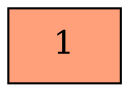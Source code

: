digraph G { 
graph [ fontname = "Helvetica",fontsize="16",ratio = "auto",
        size="7.5,10",ranksep="2.00" ];
node [fontsize="16"];
"2" [label="1",fillcolor=lightsalmon,color=black,shape=box,style=filled];
}
